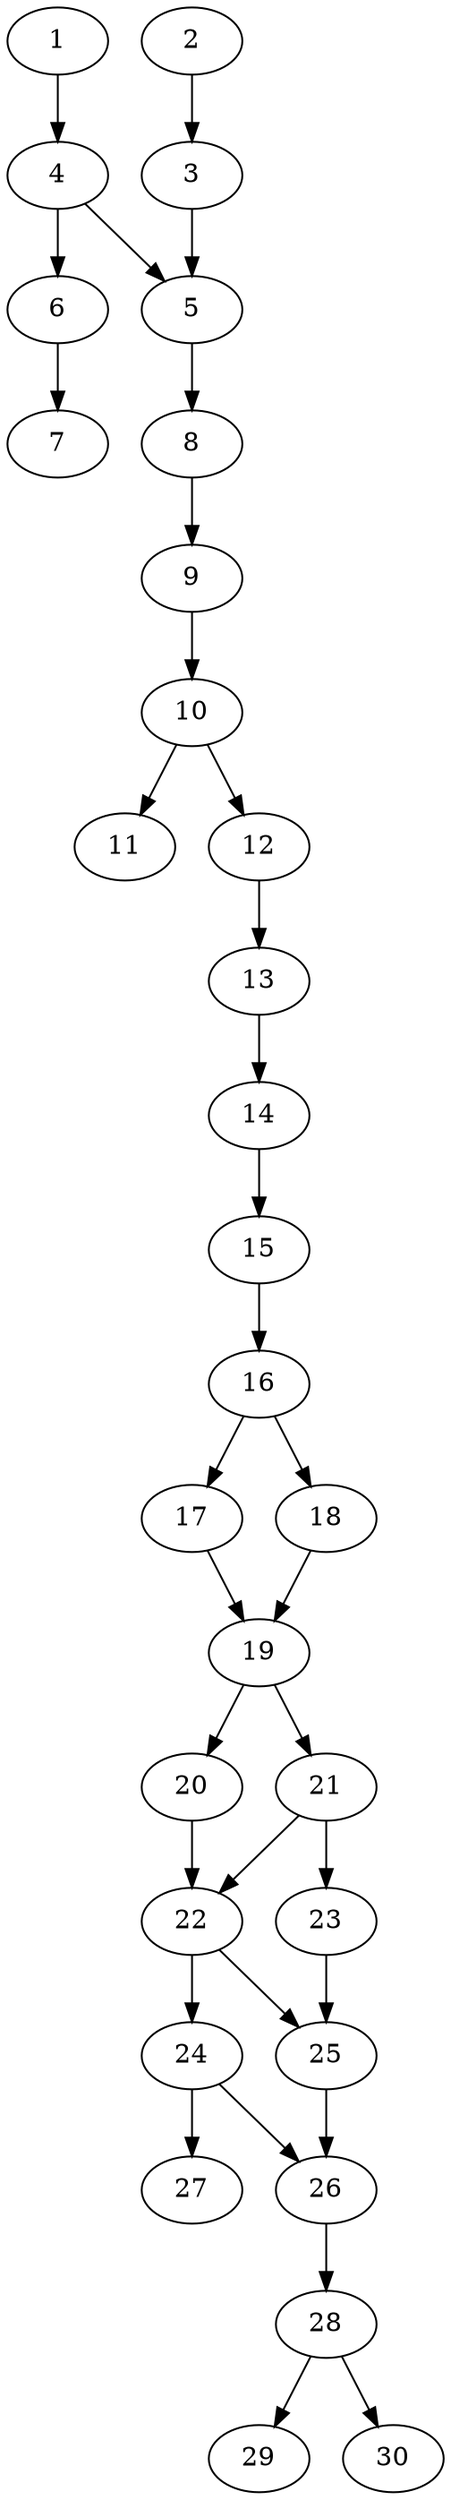 // DAG automatically generated by daggen at Thu Oct  3 14:04:18 2019
// ./daggen --dot -n 30 --ccr 0.5 --fat 0.3 --regular 0.7 --density 0.6 --mindata 5242880 --maxdata 52428800 
digraph G {
  1 [size="39170048", alpha="0.19", expect_size="19585024"] 
  1 -> 4 [size ="19585024"]
  2 [size="81076224", alpha="0.14", expect_size="40538112"] 
  2 -> 3 [size ="40538112"]
  3 [size="59611136", alpha="0.04", expect_size="29805568"] 
  3 -> 5 [size ="29805568"]
  4 [size="52893696", alpha="0.06", expect_size="26446848"] 
  4 -> 5 [size ="26446848"]
  4 -> 6 [size ="26446848"]
  5 [size="22251520", alpha="0.00", expect_size="11125760"] 
  5 -> 8 [size ="11125760"]
  6 [size="69570560", alpha="0.09", expect_size="34785280"] 
  6 -> 7 [size ="34785280"]
  7 [size="60368896", alpha="0.14", expect_size="30184448"] 
  8 [size="90808320", alpha="0.07", expect_size="45404160"] 
  8 -> 9 [size ="45404160"]
  9 [size="39043072", alpha="0.20", expect_size="19521536"] 
  9 -> 10 [size ="19521536"]
  10 [size="89935872", alpha="0.05", expect_size="44967936"] 
  10 -> 11 [size ="44967936"]
  10 -> 12 [size ="44967936"]
  11 [size="56737792", alpha="0.10", expect_size="28368896"] 
  12 [size="49870848", alpha="0.17", expect_size="24935424"] 
  12 -> 13 [size ="24935424"]
  13 [size="20867072", alpha="0.11", expect_size="10433536"] 
  13 -> 14 [size ="10433536"]
  14 [size="38977536", alpha="0.03", expect_size="19488768"] 
  14 -> 15 [size ="19488768"]
  15 [size="65806336", alpha="0.15", expect_size="32903168"] 
  15 -> 16 [size ="32903168"]
  16 [size="66058240", alpha="0.07", expect_size="33029120"] 
  16 -> 17 [size ="33029120"]
  16 -> 18 [size ="33029120"]
  17 [size="15486976", alpha="0.00", expect_size="7743488"] 
  17 -> 19 [size ="7743488"]
  18 [size="82524160", alpha="0.15", expect_size="41262080"] 
  18 -> 19 [size ="41262080"]
  19 [size="22753280", alpha="0.07", expect_size="11376640"] 
  19 -> 20 [size ="11376640"]
  19 -> 21 [size ="11376640"]
  20 [size="20408320", alpha="0.13", expect_size="10204160"] 
  20 -> 22 [size ="10204160"]
  21 [size="43081728", alpha="0.06", expect_size="21540864"] 
  21 -> 22 [size ="21540864"]
  21 -> 23 [size ="21540864"]
  22 [size="90773504", alpha="0.13", expect_size="45386752"] 
  22 -> 24 [size ="45386752"]
  22 -> 25 [size ="45386752"]
  23 [size="75984896", alpha="0.10", expect_size="37992448"] 
  23 -> 25 [size ="37992448"]
  24 [size="33501184", alpha="0.16", expect_size="16750592"] 
  24 -> 26 [size ="16750592"]
  24 -> 27 [size ="16750592"]
  25 [size="48226304", alpha="0.05", expect_size="24113152"] 
  25 -> 26 [size ="24113152"]
  26 [size="23095296", alpha="0.07", expect_size="11547648"] 
  26 -> 28 [size ="11547648"]
  27 [size="56020992", alpha="0.19", expect_size="28010496"] 
  28 [size="57012224", alpha="0.08", expect_size="28506112"] 
  28 -> 29 [size ="28506112"]
  28 -> 30 [size ="28506112"]
  29 [size="34156544", alpha="0.03", expect_size="17078272"] 
  30 [size="69462016", alpha="0.15", expect_size="34731008"] 
}
